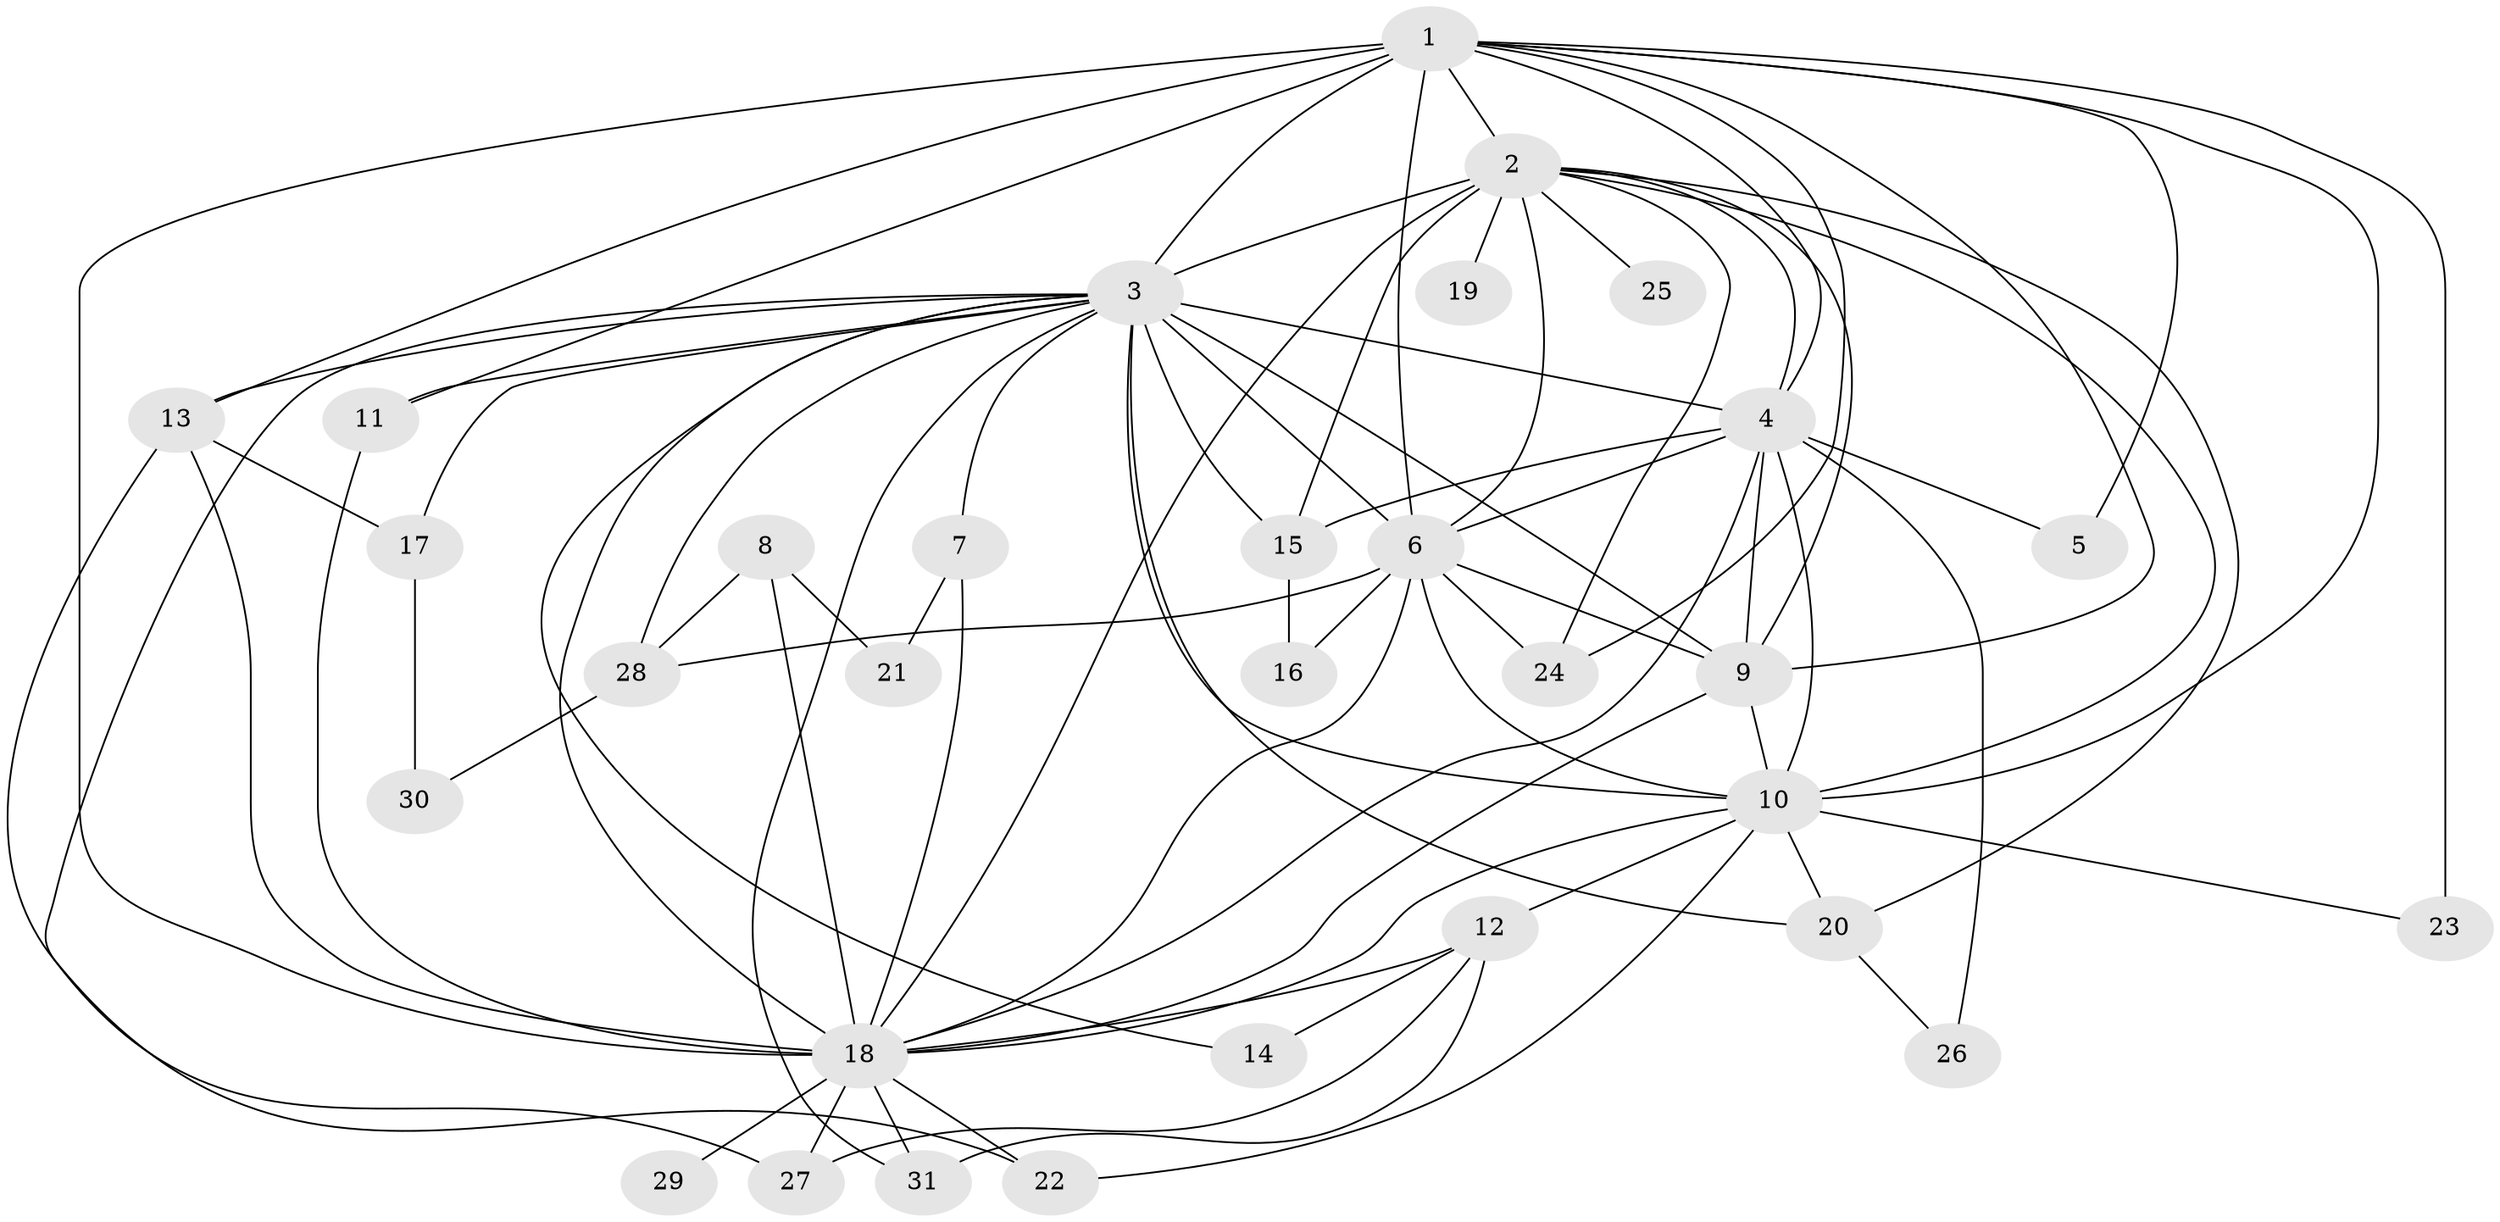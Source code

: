 // original degree distribution, {14: 0.02, 15: 0.04, 11: 0.02, 10: 0.02, 16: 0.02, 18: 0.02, 21: 0.02, 13: 0.04, 2: 0.5, 4: 0.04, 3: 0.2, 5: 0.04, 6: 0.02}
// Generated by graph-tools (version 1.1) at 2025/36/03/04/25 23:36:37]
// undirected, 31 vertices, 79 edges
graph export_dot {
  node [color=gray90,style=filled];
  1;
  2;
  3;
  4;
  5;
  6;
  7;
  8;
  9;
  10;
  11;
  12;
  13;
  14;
  15;
  16;
  17;
  18;
  19;
  20;
  21;
  22;
  23;
  24;
  25;
  26;
  27;
  28;
  29;
  30;
  31;
  1 -- 2 [weight=2.0];
  1 -- 3 [weight=4.0];
  1 -- 4 [weight=2.0];
  1 -- 5 [weight=1.0];
  1 -- 6 [weight=3.0];
  1 -- 9 [weight=2.0];
  1 -- 10 [weight=2.0];
  1 -- 11 [weight=1.0];
  1 -- 13 [weight=1.0];
  1 -- 18 [weight=3.0];
  1 -- 23 [weight=2.0];
  1 -- 24 [weight=1.0];
  2 -- 3 [weight=2.0];
  2 -- 4 [weight=1.0];
  2 -- 6 [weight=1.0];
  2 -- 9 [weight=1.0];
  2 -- 10 [weight=1.0];
  2 -- 15 [weight=1.0];
  2 -- 18 [weight=1.0];
  2 -- 19 [weight=1.0];
  2 -- 20 [weight=1.0];
  2 -- 24 [weight=1.0];
  2 -- 25 [weight=1.0];
  3 -- 4 [weight=3.0];
  3 -- 6 [weight=2.0];
  3 -- 7 [weight=1.0];
  3 -- 9 [weight=3.0];
  3 -- 10 [weight=2.0];
  3 -- 11 [weight=1.0];
  3 -- 13 [weight=1.0];
  3 -- 14 [weight=1.0];
  3 -- 15 [weight=1.0];
  3 -- 17 [weight=1.0];
  3 -- 18 [weight=2.0];
  3 -- 20 [weight=1.0];
  3 -- 27 [weight=1.0];
  3 -- 28 [weight=2.0];
  3 -- 31 [weight=1.0];
  4 -- 5 [weight=1.0];
  4 -- 6 [weight=1.0];
  4 -- 9 [weight=1.0];
  4 -- 10 [weight=2.0];
  4 -- 15 [weight=1.0];
  4 -- 18 [weight=1.0];
  4 -- 26 [weight=1.0];
  6 -- 9 [weight=1.0];
  6 -- 10 [weight=1.0];
  6 -- 16 [weight=1.0];
  6 -- 18 [weight=1.0];
  6 -- 24 [weight=1.0];
  6 -- 28 [weight=1.0];
  7 -- 18 [weight=1.0];
  7 -- 21 [weight=1.0];
  8 -- 18 [weight=1.0];
  8 -- 21 [weight=1.0];
  8 -- 28 [weight=1.0];
  9 -- 10 [weight=1.0];
  9 -- 18 [weight=1.0];
  10 -- 12 [weight=1.0];
  10 -- 18 [weight=1.0];
  10 -- 20 [weight=1.0];
  10 -- 22 [weight=1.0];
  10 -- 23 [weight=1.0];
  11 -- 18 [weight=1.0];
  12 -- 14 [weight=1.0];
  12 -- 18 [weight=2.0];
  12 -- 27 [weight=1.0];
  12 -- 31 [weight=1.0];
  13 -- 17 [weight=1.0];
  13 -- 18 [weight=1.0];
  13 -- 22 [weight=1.0];
  15 -- 16 [weight=1.0];
  17 -- 30 [weight=1.0];
  18 -- 22 [weight=1.0];
  18 -- 27 [weight=1.0];
  18 -- 29 [weight=1.0];
  18 -- 31 [weight=1.0];
  20 -- 26 [weight=1.0];
  28 -- 30 [weight=1.0];
}
